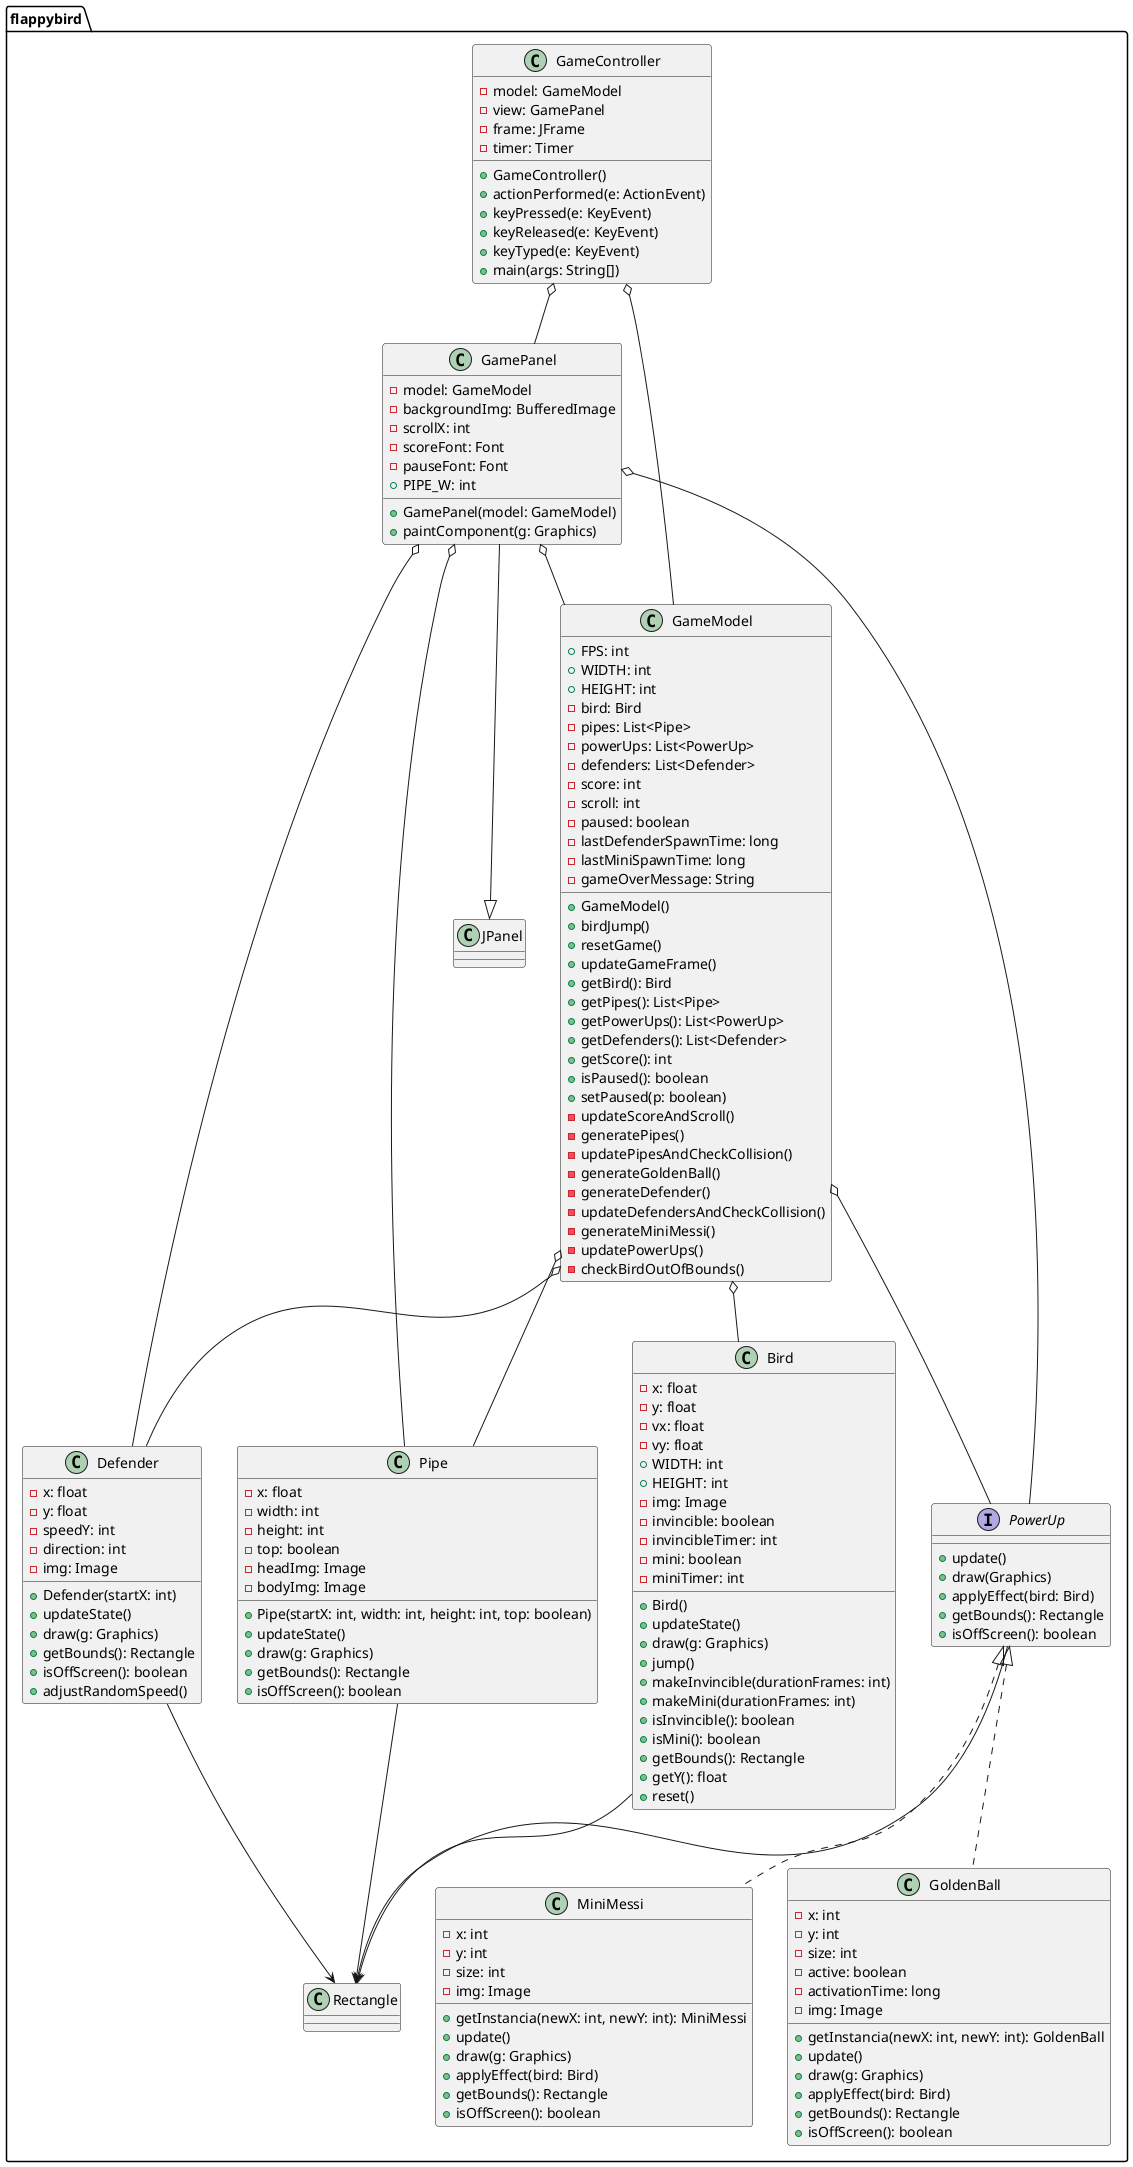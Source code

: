 @startuml
package flappybird {

interface PowerUp {
    + update()
    + draw(Graphics)
    + applyEffect(bird: Bird)
    + getBounds(): Rectangle
    + isOffScreen(): boolean
}

class Bird {
    - x: float
    - y: float
    - vx: float
    - vy: float
    + WIDTH: int
    + HEIGHT: int
    - img: Image
    - invincible: boolean
    - invincibleTimer: int
    - mini: boolean
    - miniTimer: int
    + Bird()
    + updateState()
    + draw(g: Graphics)
    + jump()
    + makeInvincible(durationFrames: int)
    + makeMini(durationFrames: int)
    + isInvincible(): boolean
    + isMini(): boolean
    + getBounds(): Rectangle
    + getY(): float
    + reset()
}

class Defender {
    - x: float
    - y: float
    - speedY: int
    - direction: int
    - img: Image
    + Defender(startX: int)
    + updateState()
    + draw(g: Graphics)
    + getBounds(): Rectangle
    + isOffScreen(): boolean
    + adjustRandomSpeed()
}

class GoldenBall {
    - x: int
    - y: int
    - size: int
    - active: boolean
    - activationTime: long
    - img: Image
    + getInstancia(newX: int, newY: int): GoldenBall
    + update()
    + draw(g: Graphics)
    + applyEffect(bird: Bird)
    + getBounds(): Rectangle
    + isOffScreen(): boolean
}

class MiniMessi {
    - x: int
    - y: int
    - size: int
    - img: Image
    + getInstancia(newX: int, newY: int): MiniMessi
    + update()
    + draw(g: Graphics)
    + applyEffect(bird: Bird)
    + getBounds(): Rectangle
    + isOffScreen(): boolean
}

class Pipe {
    - x: float
    - width: int
    - height: int
    - top: boolean
    - headImg: Image
    - bodyImg: Image
    + Pipe(startX: int, width: int, height: int, top: boolean)
    + updateState()
    + draw(g: Graphics)
    + getBounds(): Rectangle
    + isOffScreen(): boolean
}

class GameModel {
    + FPS: int
    + WIDTH: int
    + HEIGHT: int
    - bird: Bird
    - pipes: List<Pipe>
    - powerUps: List<PowerUp>
    - defenders: List<Defender>
    - score: int
    - scroll: int
    - paused: boolean
    - lastDefenderSpawnTime: long
    - lastMiniSpawnTime: long
    - gameOverMessage: String
    + GameModel()
    + birdJump()
    + resetGame()
    + updateGameFrame()
    + getBird(): Bird
    + getPipes(): List<Pipe>
    + getPowerUps(): List<PowerUp>
    + getDefenders(): List<Defender>
    + getScore(): int
    + isPaused(): boolean
    + setPaused(p: boolean)
    - updateScoreAndScroll()
    - generatePipes()
    - updatePipesAndCheckCollision()
    - generateGoldenBall()
    - generateDefender()
    - updateDefendersAndCheckCollision()
    - generateMiniMessi()
    - updatePowerUps()
    - checkBirdOutOfBounds()
}

class GameController {
    - model: GameModel
    - view: GamePanel
    - frame: JFrame
    - timer: Timer
    + GameController()
    + actionPerformed(e: ActionEvent)
    + keyPressed(e: KeyEvent)
    + keyReleased(e: KeyEvent)
    + keyTyped(e: KeyEvent)
    + main(args: String[])
}

class GamePanel {
    - model: GameModel
    - backgroundImg: BufferedImage
    - scrollX: int
    - scoreFont: Font
    - pauseFont: Font
    + PIPE_W: int
    + GamePanel(model: GameModel)
    + paintComponent(g: Graphics)
}

PowerUp <|.. GoldenBall
PowerUp <|.. MiniMessi
PowerUp --> Rectangle

GameModel o-- Bird
GameModel o-- Pipe
GameModel o-- PowerUp
GameModel o-- Defender

GameController o-- GameModel
GameController o-- GamePanel

GamePanel --|> JPanel
GamePanel o-- GameModel
GamePanel o-- Pipe
GamePanel o-- PowerUp
GamePanel o-- Defender

Bird --> Rectangle
Pipe --> Rectangle
Defender --> Rectangle
@enduml
